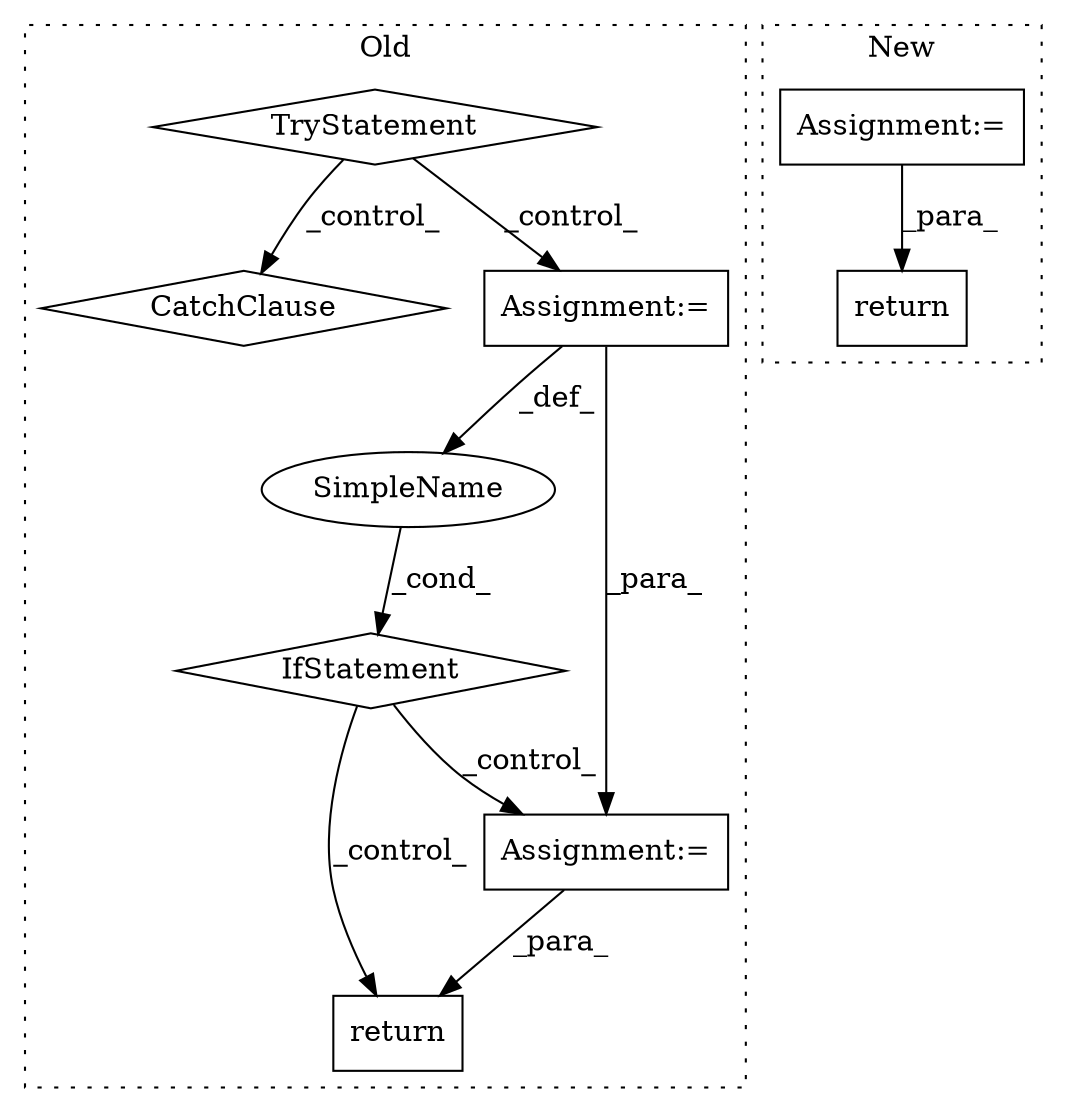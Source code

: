 digraph G {
subgraph cluster0 {
1 [label="TryStatement" a="54" s="17116" l="4" shape="diamond"];
3 [label="CatchClause" a="12" s="17164,17198" l="11,2" shape="diamond"];
5 [label="Assignment:=" a="7" s="17135" l="1" shape="box"];
6 [label="IfStatement" a="25" s="17253,17290" l="4,2" shape="diamond"];
7 [label="SimpleName" a="42" s="" l="" shape="ellipse"];
8 [label="return" a="41" s="17452" l="7" shape="box"];
9 [label="Assignment:=" a="7" s="17312" l="1" shape="box"];
label = "Old";
style="dotted";
}
subgraph cluster1 {
2 [label="return" a="41" s="18666" l="7" shape="box"];
4 [label="Assignment:=" a="7" s="18347" l="1" shape="box"];
label = "New";
style="dotted";
}
1 -> 3 [label="_control_"];
1 -> 5 [label="_control_"];
4 -> 2 [label="_para_"];
5 -> 7 [label="_def_"];
5 -> 9 [label="_para_"];
6 -> 9 [label="_control_"];
6 -> 8 [label="_control_"];
7 -> 6 [label="_cond_"];
9 -> 8 [label="_para_"];
}